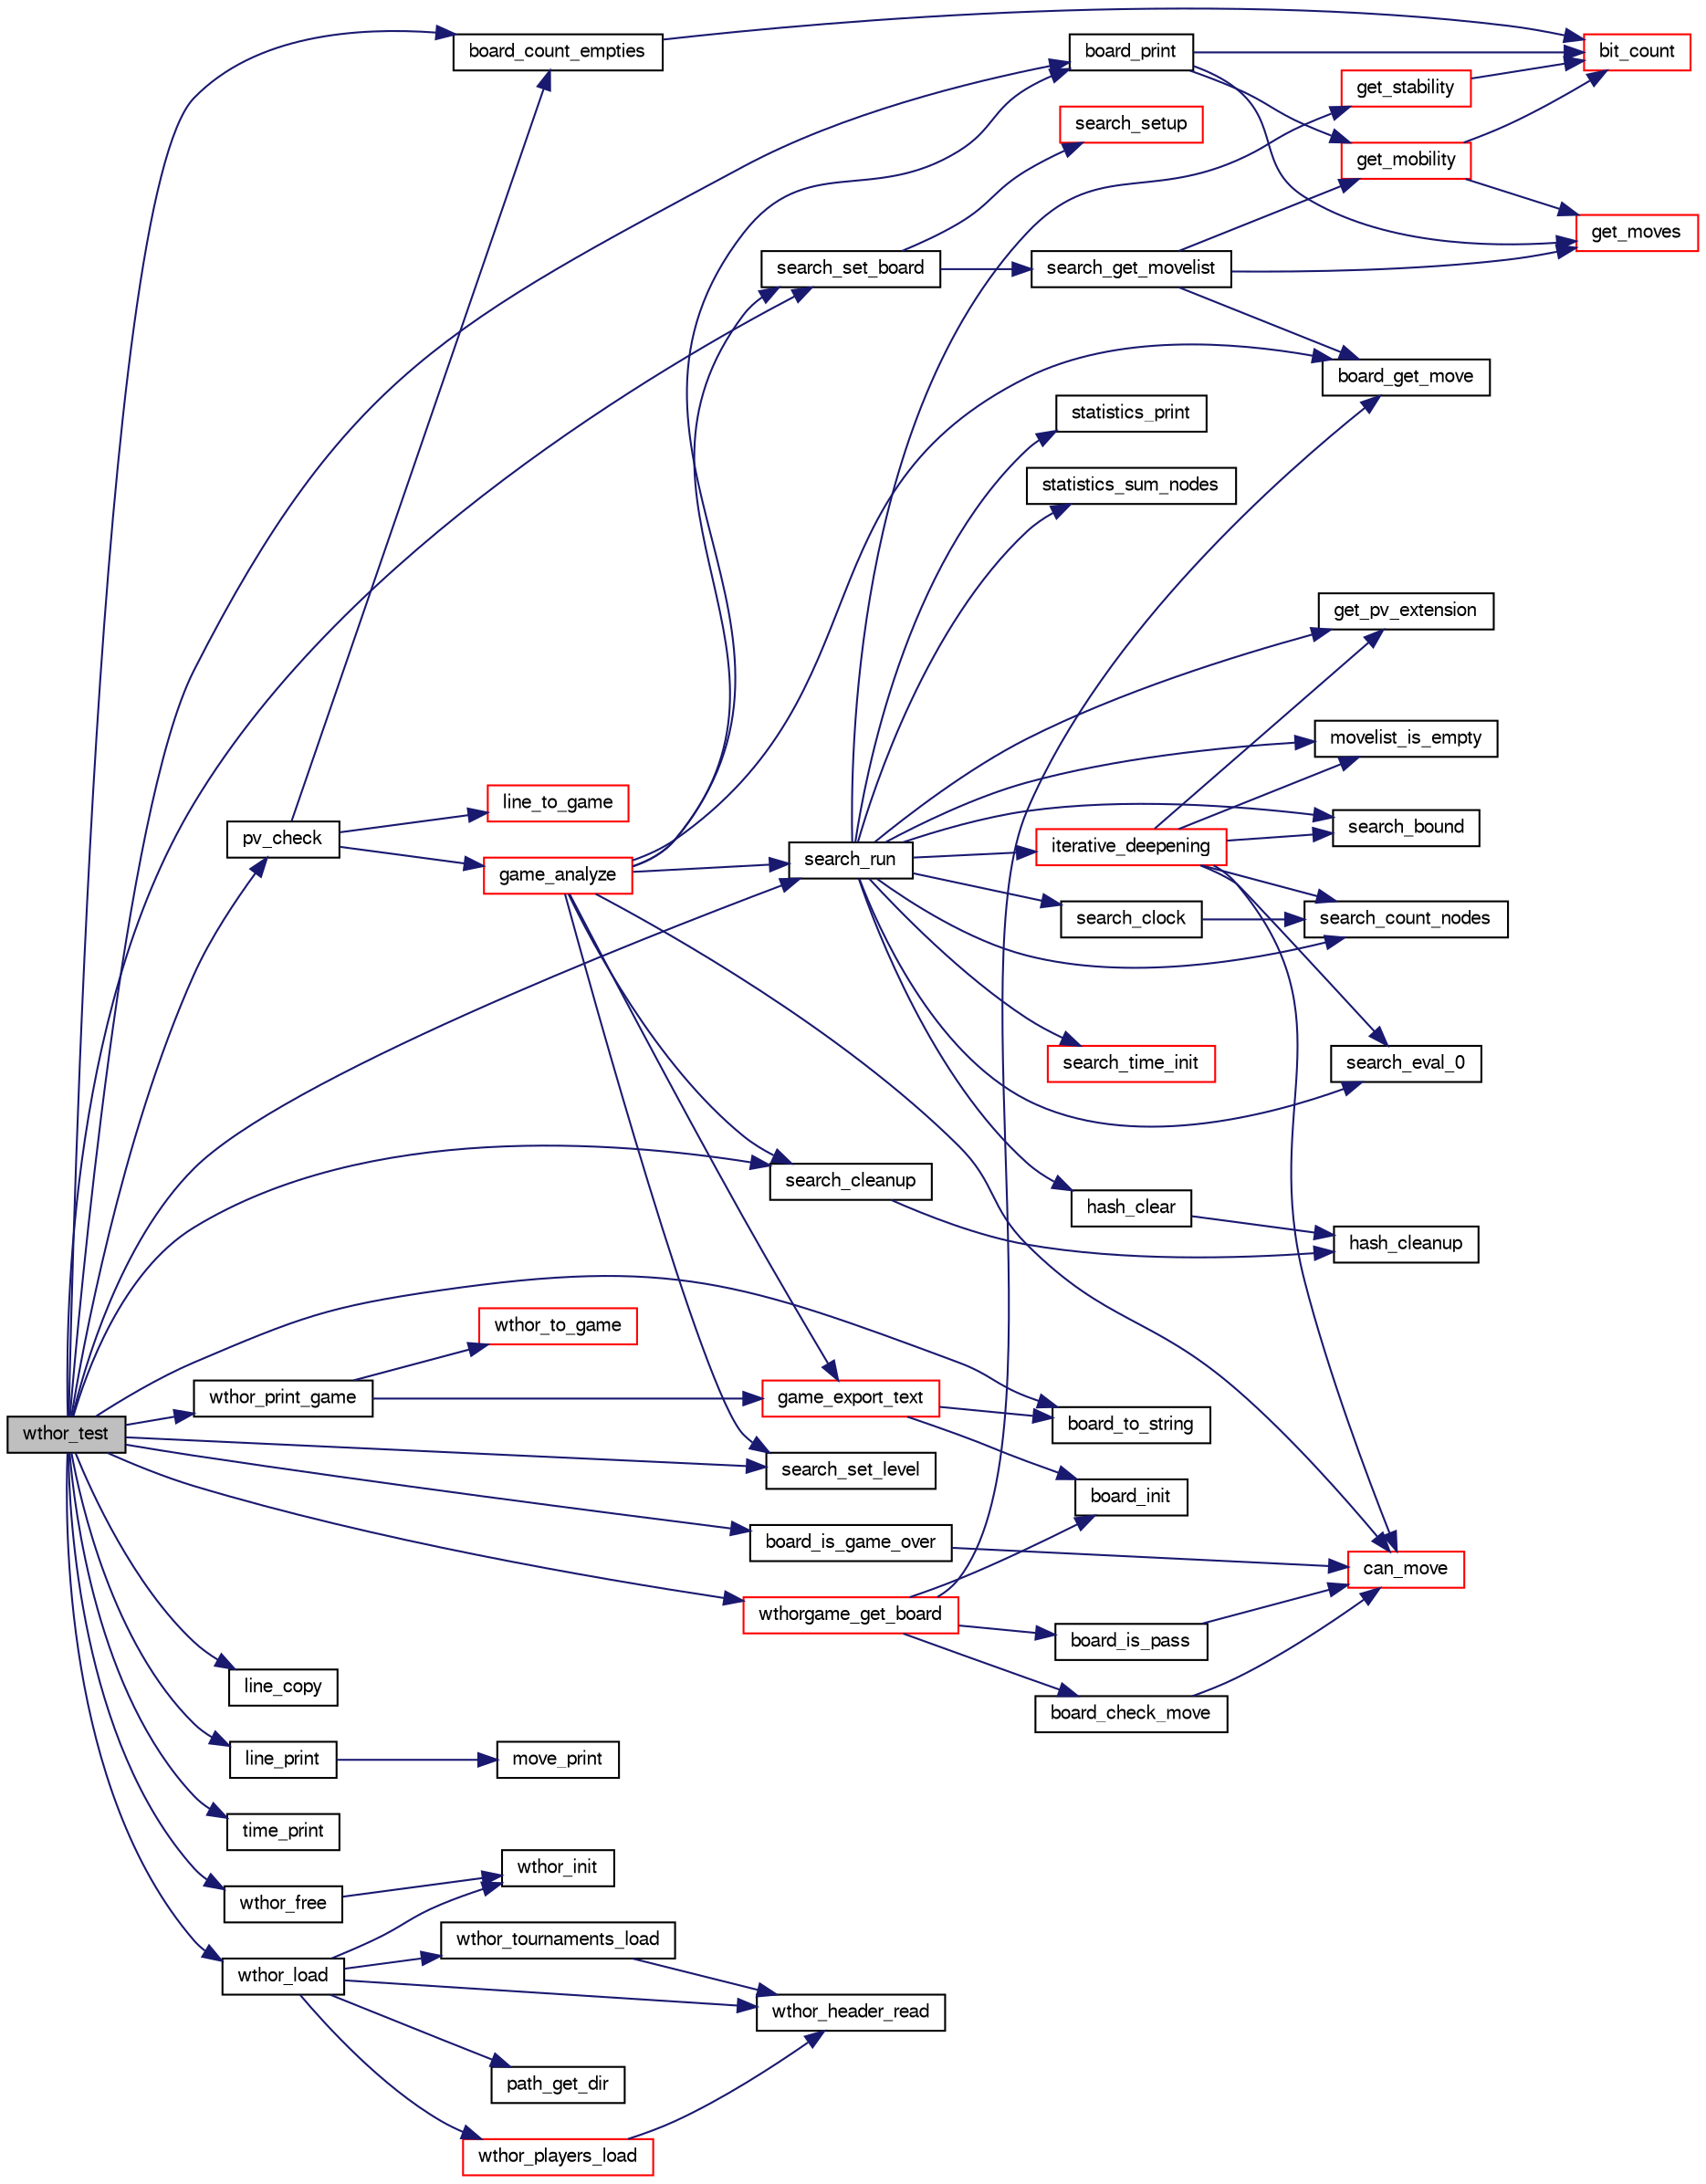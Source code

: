 digraph "wthor_test"
{
 // LATEX_PDF_SIZE
  bgcolor="transparent";
  edge [fontname="FreeSans",fontsize="10",labelfontname="FreeSans",labelfontsize="10"];
  node [fontname="FreeSans",fontsize="10",shape=record];
  rankdir="LR";
  Node1 [label="wthor_test",height=0.2,width=0.4,color="black", fillcolor="grey75", style="filled", fontcolor="black",tooltip="Test Search with a wthor base."];
  Node1 -> Node2 [color="midnightblue",fontsize="10",style="solid",fontname="FreeSans"];
  Node2 [label="board_count_empties",height=0.2,width=0.4,color="black",URL="$board_8c.html#a35de0f1560f069cd442105c319df2c15",tooltip="Check if the game is over."];
  Node2 -> Node3 [color="midnightblue",fontsize="10",style="solid",fontname="FreeSans"];
  Node3 [label="bit_count",height=0.2,width=0.4,color="red",URL="$bit_8c.html#a830fec0a90989da1f1900ff609b92167",tooltip="Count the number of bits set to one in an unsigned long long."];
  Node1 -> Node5 [color="midnightblue",fontsize="10",style="solid",fontname="FreeSans"];
  Node5 [label="board_is_game_over",height=0.2,width=0.4,color="black",URL="$board_8c.html#a121c1b2912c0f5d559fe85c8ab70f061",tooltip="Check if the game is over."];
  Node5 -> Node6 [color="midnightblue",fontsize="10",style="solid",fontname="FreeSans"];
  Node6 [label="can_move",height=0.2,width=0.4,color="red",URL="$board_8c.html#ae1a532d6eaa0e55357d0f4b9cd659b88",tooltip="Check if a player can move."];
  Node1 -> Node9 [color="midnightblue",fontsize="10",style="solid",fontname="FreeSans"];
  Node9 [label="board_print",height=0.2,width=0.4,color="black",URL="$board_8c.html#a27ccb92684d9e7194eeb3bc34311ad55",tooltip="Print out the board."];
  Node9 -> Node3 [color="midnightblue",fontsize="10",style="solid",fontname="FreeSans"];
  Node9 -> Node10 [color="midnightblue",fontsize="10",style="solid",fontname="FreeSans"];
  Node10 [label="get_mobility",height=0.2,width=0.4,color="red",URL="$board_8c.html#a7509639c4e49c56fe83b3d978580ed42",tooltip="Count legal moves."];
  Node10 -> Node3 [color="midnightblue",fontsize="10",style="solid",fontname="FreeSans"];
  Node10 -> Node11 [color="midnightblue",fontsize="10",style="solid",fontname="FreeSans"];
  Node11 [label="get_moves",height=0.2,width=0.4,color="red",URL="$board_8c.html#a7610dc936a6aea22b3c5e162f722a7a1",tooltip="Get legal moves."];
  Node9 -> Node11 [color="midnightblue",fontsize="10",style="solid",fontname="FreeSans"];
  Node1 -> Node12 [color="midnightblue",fontsize="10",style="solid",fontname="FreeSans"];
  Node12 [label="board_to_string",height=0.2,width=0.4,color="black",URL="$board_8c.html#a5f43645a89dd567f64bc91de6fed5b5a",tooltip="convert the to a compact string."];
  Node1 -> Node13 [color="midnightblue",fontsize="10",style="solid",fontname="FreeSans"];
  Node13 [label="line_copy",height=0.2,width=0.4,color="black",URL="$move_8c.html#ae296ee0407d1a1a1444c1013ac45652d",tooltip="Copy part of a sequence to another sequence."];
  Node1 -> Node14 [color="midnightblue",fontsize="10",style="solid",fontname="FreeSans"];
  Node14 [label="line_print",height=0.2,width=0.4,color="black",URL="$move_8c.html#a0ae53ce219676b29cf33f8e7586f75a9",tooltip="Print a move sequence."];
  Node14 -> Node15 [color="midnightblue",fontsize="10",style="solid",fontname="FreeSans"];
  Node15 [label="move_print",height=0.2,width=0.4,color="black",URL="$move_8c.html#a2ec4fa6e50ff377157eddba43ff1d010",tooltip="Print out a move."];
  Node1 -> Node16 [color="midnightblue",fontsize="10",style="solid",fontname="FreeSans"];
  Node16 [label="pv_check",height=0.2,width=0.4,color="black",URL="$base_8c.html#ae5fd96b2c5fc0853715832158d172eb0",tooltip="Verify that a PV does not contain errors."];
  Node16 -> Node2 [color="midnightblue",fontsize="10",style="solid",fontname="FreeSans"];
  Node16 -> Node17 [color="midnightblue",fontsize="10",style="solid",fontname="FreeSans"];
  Node17 [label="game_analyze",height=0.2,width=0.4,color="red",URL="$game_8c.html#a17775ff0efa3d8592bed935dedb31a45",tooltip="Analyze an endgame."];
  Node17 -> Node18 [color="midnightblue",fontsize="10",style="solid",fontname="FreeSans"];
  Node18 [label="board_get_move",height=0.2,width=0.4,color="black",URL="$board_8c.html#a3b5748c109770fe228ea15b562c0f113",tooltip="Compute a move."];
  Node17 -> Node9 [color="midnightblue",fontsize="10",style="solid",fontname="FreeSans"];
  Node17 -> Node6 [color="midnightblue",fontsize="10",style="solid",fontname="FreeSans"];
  Node17 -> Node28 [color="midnightblue",fontsize="10",style="solid",fontname="FreeSans"];
  Node28 [label="game_export_text",height=0.2,width=0.4,color="red",URL="$game_8c.html#a62b6bc0719281a1beb368799478f8332",tooltip="Write a game to a text file."];
  Node28 -> Node30 [color="midnightblue",fontsize="10",style="solid",fontname="FreeSans"];
  Node30 [label="board_init",height=0.2,width=0.4,color="black",URL="$board_8c.html#a6c63848863d9887a6b400f4bc678f31d",tooltip="Set a board to the starting position."];
  Node28 -> Node12 [color="midnightblue",fontsize="10",style="solid",fontname="FreeSans"];
  Node17 -> Node37 [color="midnightblue",fontsize="10",style="solid",fontname="FreeSans"];
  Node37 [label="search_cleanup",height=0.2,width=0.4,color="black",URL="$search_8c.html#a7b93f77633c01068248bd9072013981a",tooltip="Clean-up some search data."];
  Node37 -> Node38 [color="midnightblue",fontsize="10",style="solid",fontname="FreeSans"];
  Node38 [label="hash_cleanup",height=0.2,width=0.4,color="black",URL="$hash-lock-free_8c.html#aab69792f6f434c8466eca07c469850f1",tooltip="Clear the hashtable."];
  Node17 -> Node39 [color="midnightblue",fontsize="10",style="solid",fontname="FreeSans"];
  Node39 [label="search_run",height=0.2,width=0.4,color="black",URL="$root_8c.html#ae8b727693fc7a90e504bd8abec158c84",tooltip="Search the bestmove of a given board."];
  Node39 -> Node40 [color="midnightblue",fontsize="10",style="solid",fontname="FreeSans"];
  Node40 [label="get_pv_extension",height=0.2,width=0.4,color="black",URL="$search_8c.html#a7859966133ce35e30a9ffd76093ca1c7",tooltip="Compute the pv_extension."];
  Node39 -> Node41 [color="midnightblue",fontsize="10",style="solid",fontname="FreeSans"];
  Node41 [label="get_stability",height=0.2,width=0.4,color="red",URL="$board_8c.html#a60e2b7416c26d30fd43e091c954d43b8",tooltip="Estimate the stability."];
  Node41 -> Node3 [color="midnightblue",fontsize="10",style="solid",fontname="FreeSans"];
  Node39 -> Node44 [color="midnightblue",fontsize="10",style="solid",fontname="FreeSans"];
  Node44 [label="hash_clear",height=0.2,width=0.4,color="black",URL="$hash-lock-free_8c.html#a8e816e06f47bd2f37528bef5ae64cf8d",tooltip="Clear the hashtable."];
  Node44 -> Node38 [color="midnightblue",fontsize="10",style="solid",fontname="FreeSans"];
  Node39 -> Node45 [color="midnightblue",fontsize="10",style="solid",fontname="FreeSans"];
  Node45 [label="iterative_deepening",height=0.2,width=0.4,color="red",URL="$root_8c.html#a0e77250a21e5f5d70917a5356c22f5f3",tooltip="Iterative deepening."];
  Node45 -> Node6 [color="midnightblue",fontsize="10",style="solid",fontname="FreeSans"];
  Node45 -> Node40 [color="midnightblue",fontsize="10",style="solid",fontname="FreeSans"];
  Node45 -> Node66 [color="midnightblue",fontsize="10",style="solid",fontname="FreeSans"];
  Node66 [label="movelist_is_empty",height=0.2,width=0.4,color="black",URL="$move_8c.html#a13dc373d7c20c99db5dfbc1b70e20d15",tooltip="Check if the list is empty."];
  Node45 -> Node161 [color="midnightblue",fontsize="10",style="solid",fontname="FreeSans"];
  Node161 [label="search_bound",height=0.2,width=0.4,color="black",URL="$root_8c.html#abd96ac683822561d0ca3e2981a6585da",tooltip="bound root scores according to stable squares"];
  Node45 -> Node128 [color="midnightblue",fontsize="10",style="solid",fontname="FreeSans"];
  Node128 [label="search_count_nodes",height=0.2,width=0.4,color="black",URL="$search_8c.html#a66fbe49d1b42845bef2a07d0219a525c",tooltip="Return the number of nodes searched."];
  Node45 -> Node101 [color="midnightblue",fontsize="10",style="solid",fontname="FreeSans"];
  Node101 [label="search_eval_0",height=0.2,width=0.4,color="black",URL="$midgame_8c.html#a35172421197c3d988a7ea86009a777c9",tooltip="evaluate a midgame position with the evaluation function."];
  Node39 -> Node66 [color="midnightblue",fontsize="10",style="solid",fontname="FreeSans"];
  Node39 -> Node161 [color="midnightblue",fontsize="10",style="solid",fontname="FreeSans"];
  Node39 -> Node130 [color="midnightblue",fontsize="10",style="solid",fontname="FreeSans"];
  Node130 [label="search_clock",height=0.2,width=0.4,color="black",URL="$search_8c.html#a5710e38d5c67dd03d99307b442d00a63",tooltip="Return the time spent by the search."];
  Node130 -> Node128 [color="midnightblue",fontsize="10",style="solid",fontname="FreeSans"];
  Node39 -> Node128 [color="midnightblue",fontsize="10",style="solid",fontname="FreeSans"];
  Node39 -> Node101 [color="midnightblue",fontsize="10",style="solid",fontname="FreeSans"];
  Node39 -> Node172 [color="midnightblue",fontsize="10",style="solid",fontname="FreeSans"];
  Node172 [label="search_time_init",height=0.2,width=0.4,color="red",URL="$search_8c.html#a0338bb851c866a94b8451004068fa394",tooltip="Initialize the alloted time."];
  Node39 -> Node173 [color="midnightblue",fontsize="10",style="solid",fontname="FreeSans"];
  Node173 [label="statistics_print",height=0.2,width=0.4,color="black",URL="$stats_8c.html#af15b5cd7664fb5e595189ba085486f45",tooltip="Print statistics."];
  Node39 -> Node174 [color="midnightblue",fontsize="10",style="solid",fontname="FreeSans"];
  Node174 [label="statistics_sum_nodes",height=0.2,width=0.4,color="black",URL="$stats_8c.html#a47fa8a262b1bbac35e09be17c9edda25",tooltip="Cumulate node counts from the last search."];
  Node17 -> Node175 [color="midnightblue",fontsize="10",style="solid",fontname="FreeSans"];
  Node175 [label="search_set_board",height=0.2,width=0.4,color="black",URL="$search_8c.html#a99ecde00b1e5da1b9366b69ec1971568",tooltip="Set the board to analyze."];
  Node175 -> Node123 [color="midnightblue",fontsize="10",style="solid",fontname="FreeSans"];
  Node123 [label="search_get_movelist",height=0.2,width=0.4,color="black",URL="$search_8c.html#a507955218cafd96b85d29981f3ea6f8d",tooltip="Get a list of legal moves."];
  Node123 -> Node18 [color="midnightblue",fontsize="10",style="solid",fontname="FreeSans"];
  Node123 -> Node10 [color="midnightblue",fontsize="10",style="solid",fontname="FreeSans"];
  Node123 -> Node11 [color="midnightblue",fontsize="10",style="solid",fontname="FreeSans"];
  Node175 -> Node80 [color="midnightblue",fontsize="10",style="solid",fontname="FreeSans"];
  Node80 [label="search_setup",height=0.2,width=0.4,color="red",URL="$search_8c.html#ad93ea95428d09b19c1491ee9378ad2b3",tooltip="Set up various structure once the board has been set."];
  Node17 -> Node176 [color="midnightblue",fontsize="10",style="solid",fontname="FreeSans"];
  Node176 [label="search_set_level",height=0.2,width=0.4,color="black",URL="$search_8c.html#a06bb5a695032b0cc1d8e8ca51e231ad7",tooltip="Set the search level."];
  Node16 -> Node177 [color="midnightblue",fontsize="10",style="solid",fontname="FreeSans"];
  Node177 [label="line_to_game",height=0.2,width=0.4,color="red",URL="$game_8c.html#a84be59ab2d94509e75a65d020e8567cb",tooltip="Build a game from an initial position and a move sequence."];
  Node1 -> Node37 [color="midnightblue",fontsize="10",style="solid",fontname="FreeSans"];
  Node1 -> Node39 [color="midnightblue",fontsize="10",style="solid",fontname="FreeSans"];
  Node1 -> Node175 [color="midnightblue",fontsize="10",style="solid",fontname="FreeSans"];
  Node1 -> Node176 [color="midnightblue",fontsize="10",style="solid",fontname="FreeSans"];
  Node1 -> Node131 [color="midnightblue",fontsize="10",style="solid",fontname="FreeSans"];
  Node131 [label="time_print",height=0.2,width=0.4,color="black",URL="$util_8c.html#a0379cb7b898e08489b0dcda99430ef96",tooltip="Print time as \"D:HH:MM:SS.CC\"."];
  Node1 -> Node179 [color="midnightblue",fontsize="10",style="solid",fontname="FreeSans"];
  Node179 [label="wthor_free",height=0.2,width=0.4,color="black",URL="$base_8c.html#ab70554f79d5ee77c8e27b36ddf87d09e",tooltip="Free a wthor base."];
  Node179 -> Node180 [color="midnightblue",fontsize="10",style="solid",fontname="FreeSans"];
  Node180 [label="wthor_init",height=0.2,width=0.4,color="black",URL="$base_8c.html#a776b78ba60f8428ffc27801dfeefb099",tooltip="Initialize a Wthor base."];
  Node1 -> Node181 [color="midnightblue",fontsize="10",style="solid",fontname="FreeSans"];
  Node181 [label="wthor_load",height=0.2,width=0.4,color="black",URL="$base_8c.html#ab5264073ced593f2bba3b557e7b7d7ab",tooltip="Load a wthor base."];
  Node181 -> Node182 [color="midnightblue",fontsize="10",style="solid",fontname="FreeSans"];
  Node182 [label="path_get_dir",height=0.2,width=0.4,color="black",URL="$util_8c.html#ae80bedfb302071967da7cecb36fece4b",tooltip="Extract the directory of a file path."];
  Node181 -> Node183 [color="midnightblue",fontsize="10",style="solid",fontname="FreeSans"];
  Node183 [label="wthor_header_read",height=0.2,width=0.4,color="black",URL="$base_8c.html#aec96f83bf10c4b1c5feeb7ff72a9e1d0",tooltip="Read wthor header."];
  Node181 -> Node180 [color="midnightblue",fontsize="10",style="solid",fontname="FreeSans"];
  Node181 -> Node184 [color="midnightblue",fontsize="10",style="solid",fontname="FreeSans"];
  Node184 [label="wthor_players_load",height=0.2,width=0.4,color="red",URL="$base_8c.html#a8455f4a29eeef31454c5a3e24ce01e3b",tooltip="Load wthor players."];
  Node184 -> Node183 [color="midnightblue",fontsize="10",style="solid",fontname="FreeSans"];
  Node181 -> Node186 [color="midnightblue",fontsize="10",style="solid",fontname="FreeSans"];
  Node186 [label="wthor_tournaments_load",height=0.2,width=0.4,color="black",URL="$base_8c.html#a92e995609def4ac2616b89a4853e64b1",tooltip="Load wthor tournaments."];
  Node186 -> Node183 [color="midnightblue",fontsize="10",style="solid",fontname="FreeSans"];
  Node1 -> Node187 [color="midnightblue",fontsize="10",style="solid",fontname="FreeSans"];
  Node187 [label="wthor_print_game",height=0.2,width=0.4,color="black",URL="$base_8c.html#a8e5fad7957b25e222378c9704bef3593",tooltip="print a wthor game."];
  Node187 -> Node28 [color="midnightblue",fontsize="10",style="solid",fontname="FreeSans"];
  Node187 -> Node188 [color="midnightblue",fontsize="10",style="solid",fontname="FreeSans"];
  Node188 [label="wthor_to_game",height=0.2,width=0.4,color="red",URL="$game_8c.html#a3163283b91548076ea2f988ddd5e493b",tooltip="convert a Wthor game to a Game."];
  Node1 -> Node190 [color="midnightblue",fontsize="10",style="solid",fontname="FreeSans"];
  Node190 [label="wthorgame_get_board",height=0.2,width=0.4,color="red",URL="$base_8c.html#aba6e536d7bdd74d06cd2113ba6c56f02",tooltip="Get a position from a Wthor game."];
  Node190 -> Node55 [color="midnightblue",fontsize="10",style="solid",fontname="FreeSans"];
  Node55 [label="board_check_move",height=0.2,width=0.4,color="black",URL="$board_8c.html#a0461002c2a4fd95a361b6e1ee8637a65",tooltip="Check if a move is legal."];
  Node55 -> Node6 [color="midnightblue",fontsize="10",style="solid",fontname="FreeSans"];
  Node190 -> Node18 [color="midnightblue",fontsize="10",style="solid",fontname="FreeSans"];
  Node190 -> Node30 [color="midnightblue",fontsize="10",style="solid",fontname="FreeSans"];
  Node190 -> Node191 [color="midnightblue",fontsize="10",style="solid",fontname="FreeSans"];
  Node191 [label="board_is_pass",height=0.2,width=0.4,color="black",URL="$board_8c.html#a7bd9c47885415e0ae2aed4fb2f8cb241",tooltip="Check if current player should pass."];
  Node191 -> Node6 [color="midnightblue",fontsize="10",style="solid",fontname="FreeSans"];
}
